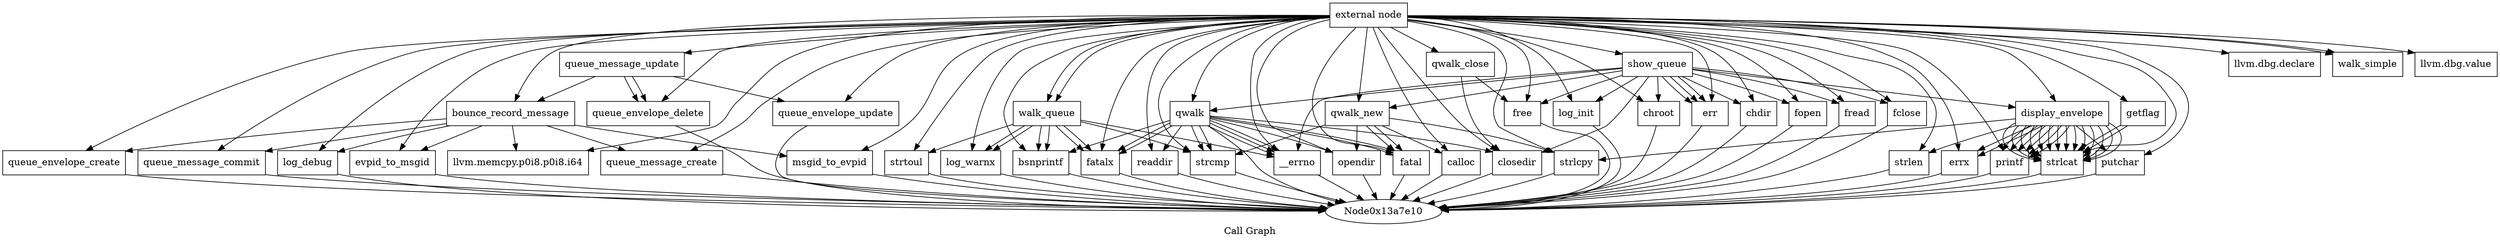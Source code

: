 digraph "Call Graph" {
	label="Call Graph";

	Node0x13a7de0 [shape=record,label="{external node}"];
	Node0x13a7de0 -> Node0x13a7e40;
	Node0x13a7de0 -> Node0x132ab20;
	Node0x13a7de0 -> Node0x13a7ea0;
	Node0x13a7de0 -> Node0x13a7f00;
	Node0x13a7de0 -> Node0x13a7ed0;
	Node0x13a7de0 -> Node0x13a7fc0;
	Node0x13a7de0 -> Node0x13a7ff0;
	Node0x13a7de0 -> Node0x132bac0;
	Node0x13a7de0 -> Node0x132ad50;
	Node0x13a7de0 -> Node0x13a7f70;
	Node0x13a7de0 -> Node0x132acd0;
	Node0x13a7de0 -> Node0x132ac60;
	Node0x13a7de0 -> Node0x1325d60;
	Node0x13a7de0 -> Node0x1325f00;
	Node0x13a7de0 -> Node0x13264b0;
	Node0x13a7de0 -> Node0x1325f30;
	Node0x13a7de0 -> Node0x132be20;
	Node0x13a7de0 -> Node0x132be20;
	Node0x13a7de0 -> Node0x1326520;
	Node0x13a7de0 -> Node0x132b110;
	Node0x13a7de0 -> Node0x132b110;
	Node0x13a7de0 -> Node0x1326550;
	Node0x13a7de0 -> Node0x132b3c0;
	Node0x13a7de0 -> Node0x132b320;
	Node0x13a7de0 -> Node0x13269d0;
	Node0x13a7de0 -> Node0x132b3f0;
	Node0x13a7de0 -> Node0x13260c0;
	Node0x13a7de0 -> Node0x132b290;
	Node0x13a7de0 -> Node0x13a85b0;
	Node0x13a7de0 -> Node0x13a8860;
	Node0x13a7de0 -> Node0x132b1b0;
	Node0x13a7de0 -> Node0x132b140;
	Node0x13a7de0 -> Node0x13a8930;
	Node0x13a7de0 -> Node0x13a8170;
	Node0x13a7de0 -> Node0x13a8210;
	Node0x13a7de0 -> Node0x13a81a0;
	Node0x13a7de0 -> Node0x13a83a0;
	Node0x13a7de0 -> Node0x13a82d0;
	Node0x13a7de0 -> Node0x13a83d0;
	Node0x13a7de0 -> Node0x13a8440;
	Node0x13a7de0 -> Node0x13a84b0;
	Node0x13a7de0 -> Node0x13a9740;
	Node0x13a7de0 -> Node0x13a9540;
	Node0x13a7de0 -> Node0x13a95f0;
	Node0x13a7de0 -> Node0x13a9660;
	Node0x13a7de0 -> Node0x13a9510;
	Node0x13a7de0 -> Node0x13a9870;
	Node0x13a7de0 -> Node0x13a96d0;
	Node0x1325f30 [shape=record,label="{strlcpy}"];
	Node0x1325f30 -> Node0x13a7e10;
	Node0x132be20 [shape=record,label="{walk_simple}"];
	Node0x1326520 [shape=record,label="{strcmp}"];
	Node0x1326520 -> Node0x13a7e10;
	Node0x132b110 [shape=record,label="{walk_queue}"];
	Node0x132b110 -> Node0x1326520;
	Node0x132b110 -> Node0x132b1b0;
	Node0x132b110 -> Node0x132b140;
	Node0x132b110 -> Node0x132b320;
	Node0x132b110 -> Node0x132b140;
	Node0x132b110 -> Node0x13260c0;
	Node0x132b110 -> Node0x132b290;
	Node0x132b110 -> Node0x13260c0;
	Node0x132b110 -> Node0x132b290;
	Node0x1326550 [shape=record,label="{opendir}"];
	Node0x1326550 -> Node0x13a7e10;
	Node0x13a7e40 [shape=record,label="{bounce_record_message}"];
	Node0x13a7e40 -> Node0x13a7ea0;
	Node0x13a7e40 -> Node0x13a7f00;
	Node0x13a7e40 -> Node0x13a7ed0;
	Node0x13a7e40 -> Node0x13a7fc0;
	Node0x13a7e40 -> Node0x13a7ff0;
	Node0x13a7e40 -> Node0x132bac0;
	Node0x13a7e40 -> Node0x132ad50;
	Node0x1325d60 [shape=record,label="{qwalk_new}"];
	Node0x1325d60 -> Node0x1325f00;
	Node0x1325d60 -> Node0x13264b0;
	Node0x1325d60 -> Node0x1325f30;
	Node0x1325d60 -> Node0x1326520;
	Node0x1325d60 -> Node0x1326550;
	Node0x1325d60 -> Node0x13264b0;
	Node0x132ac60 [shape=record,label="{queue_envelope_update}"];
	Node0x132ac60 -> Node0x13a7e10;
	Node0x13a7f00 [shape=record,label="{llvm.memcpy.p0i8.p0i8.i64}"];
	Node0x13a7ed0 [shape=record,label="{evpid_to_msgid}"];
	Node0x13a7ed0 -> Node0x13a7e10;
	Node0x132b1b0 [shape=record,label="{strtoul}"];
	Node0x132b1b0 -> Node0x13a7e10;
	Node0x132ab20 [shape=record,label="{llvm.dbg.declare}"];
	Node0x13a7ea0 [shape=record,label="{log_debug}"];
	Node0x13a7ea0 -> Node0x13a7e10;
	Node0x1325f00 [shape=record,label="{calloc}"];
	Node0x1325f00 -> Node0x13a7e10;
	Node0x13264b0 [shape=record,label="{fatal}"];
	Node0x13264b0 -> Node0x13a7e10;
	Node0x13a7fc0 [shape=record,label="{queue_message_create}"];
	Node0x13a7fc0 -> Node0x13a7e10;
	Node0x13a7ff0 [shape=record,label="{msgid_to_evpid}"];
	Node0x13a7ff0 -> Node0x13a7e10;
	Node0x132bac0 [shape=record,label="{queue_envelope_create}"];
	Node0x132bac0 -> Node0x13a7e10;
	Node0x132ad50 [shape=record,label="{queue_message_commit}"];
	Node0x132ad50 -> Node0x13a7e10;
	Node0x13a7f70 [shape=record,label="{queue_message_update}"];
	Node0x13a7f70 -> Node0x13a7e40;
	Node0x13a7f70 -> Node0x132acd0;
	Node0x13a7f70 -> Node0x132ac60;
	Node0x13a7f70 -> Node0x132acd0;
	Node0x132acd0 [shape=record,label="{queue_envelope_delete}"];
	Node0x132acd0 -> Node0x13a7e10;
	Node0x132b140 [shape=record,label="{log_warnx}"];
	Node0x132b140 -> Node0x13a7e10;
	Node0x13a8930 [shape=record,label="{show_queue}"];
	Node0x13a8930 -> Node0x13a8170;
	Node0x13a8930 -> Node0x13a8210;
	Node0x13a8930 -> Node0x13a81a0;
	Node0x13a8930 -> Node0x13a83a0;
	Node0x13a8930 -> Node0x1325d60;
	Node0x13a8930 -> Node0x132b3c0;
	Node0x13a8930 -> Node0x13a82d0;
	Node0x13a8930 -> Node0x132b320;
	Node0x13a8930 -> Node0x13a83a0;
	Node0x13a8930 -> Node0x13a83d0;
	Node0x13a8930 -> Node0x13a83a0;
	Node0x13a8930 -> Node0x13a8440;
	Node0x13a8930 -> Node0x13a84b0;
	Node0x13a8930 -> Node0x132b3f0;
	Node0x13a8930 -> Node0x13a8860;
	Node0x13a8170 [shape=record,label="{log_init}"];
	Node0x13a8170 -> Node0x13a7e10;
	Node0x13a8210 [shape=record,label="{chroot}"];
	Node0x13a8210 -> Node0x13a7e10;
	Node0x13a81a0 [shape=record,label="{chdir}"];
	Node0x13a81a0 -> Node0x13a7e10;
	Node0x13a83a0 [shape=record,label="{err}"];
	Node0x13a83a0 -> Node0x13a7e10;
	Node0x13a82d0 [shape=record,label="{fopen}"];
	Node0x13a82d0 -> Node0x13a7e10;
	Node0x132b3c0 [shape=record,label="{qwalk}"];
	Node0x132b3c0 -> Node0x132b320;
	Node0x132b3c0 -> Node0x13269d0;
	Node0x132b3c0 -> Node0x132b320;
	Node0x132b3c0 -> Node0x13264b0;
	Node0x132b3c0 -> Node0x132b3f0;
	Node0x132b3c0 -> Node0x1326520;
	Node0x132b3c0 -> Node0x1326520;
	Node0x132b3c0 -> Node0x13a7e10;
	Node0x132b3c0 -> Node0x13260c0;
	Node0x132b3c0 -> Node0x132b290;
	Node0x132b3c0 -> Node0x132b290;
	Node0x132b3c0 -> Node0x1326550;
	Node0x132b3c0 -> Node0x132b320;
	Node0x132b3c0 -> Node0x13264b0;
	Node0x132b320 [shape=record,label="{__errno}"];
	Node0x132b320 -> Node0x13a7e10;
	Node0x13269d0 [shape=record,label="{readdir}"];
	Node0x13269d0 -> Node0x13a7e10;
	Node0x132b3f0 [shape=record,label="{closedir}"];
	Node0x132b3f0 -> Node0x13a7e10;
	Node0x13260c0 [shape=record,label="{bsnprintf}"];
	Node0x13260c0 -> Node0x13a7e10;
	Node0x132b290 [shape=record,label="{fatalx}"];
	Node0x132b290 -> Node0x13a7e10;
	Node0x13a85b0 [shape=record,label="{qwalk_close}"];
	Node0x13a85b0 -> Node0x132b3f0;
	Node0x13a85b0 -> Node0x13a8860;
	Node0x13a8860 [shape=record,label="{free}"];
	Node0x13a8860 -> Node0x13a7e10;
	Node0x13a83d0 [shape=record,label="{fread}"];
	Node0x13a83d0 -> Node0x13a7e10;
	Node0x13a8440 [shape=record,label="{fclose}"];
	Node0x13a8440 -> Node0x13a7e10;
	Node0x13a84b0 [shape=record,label="{display_envelope}"];
	Node0x13a84b0 -> Node0x13a9510;
	Node0x13a84b0 -> Node0x13a9510;
	Node0x13a84b0 -> Node0x13a9540;
	Node0x13a84b0 -> Node0x13a9510;
	Node0x13a84b0 -> Node0x13a9510;
	Node0x13a84b0 -> Node0x13a9510;
	Node0x13a84b0 -> Node0x13a9510;
	Node0x13a84b0 -> Node0x13a9510;
	Node0x13a84b0 -> Node0x13a9510;
	Node0x13a84b0 -> Node0x13a9510;
	Node0x13a84b0 -> Node0x13a9510;
	Node0x13a84b0 -> Node0x13a9510;
	Node0x13a84b0 -> Node0x13a9510;
	Node0x13a84b0 -> Node0x13a9510;
	Node0x13a84b0 -> Node0x13a9510;
	Node0x13a84b0 -> Node0x13a9540;
	Node0x13a84b0 -> Node0x13a95f0;
	Node0x13a84b0 -> Node0x1325f30;
	Node0x13a84b0 -> Node0x13a9660;
	Node0x13a84b0 -> Node0x13a9660;
	Node0x13a84b0 -> Node0x13a9660;
	Node0x13a84b0 -> Node0x13a9660;
	Node0x13a84b0 -> Node0x13a9660;
	Node0x13a84b0 -> Node0x13a9660;
	Node0x13a84b0 -> Node0x13a96d0;
	Node0x13a9740 [shape=record,label="{getflag}"];
	Node0x13a9740 -> Node0x13a9510;
	Node0x13a9740 -> Node0x13a9510;
	Node0x13a9540 [shape=record,label="{errx}"];
	Node0x13a9540 -> Node0x13a7e10;
	Node0x13a95f0 [shape=record,label="{strlen}"];
	Node0x13a95f0 -> Node0x13a7e10;
	Node0x13a9660 [shape=record,label="{printf}"];
	Node0x13a9660 -> Node0x13a7e10;
	Node0x13a9510 [shape=record,label="{strlcat}"];
	Node0x13a9510 -> Node0x13a7e10;
	Node0x13a9870 [shape=record,label="{llvm.dbg.value}"];
	Node0x13a96d0 [shape=record,label="{putchar}"];
	Node0x13a96d0 -> Node0x13a7e10;
}

